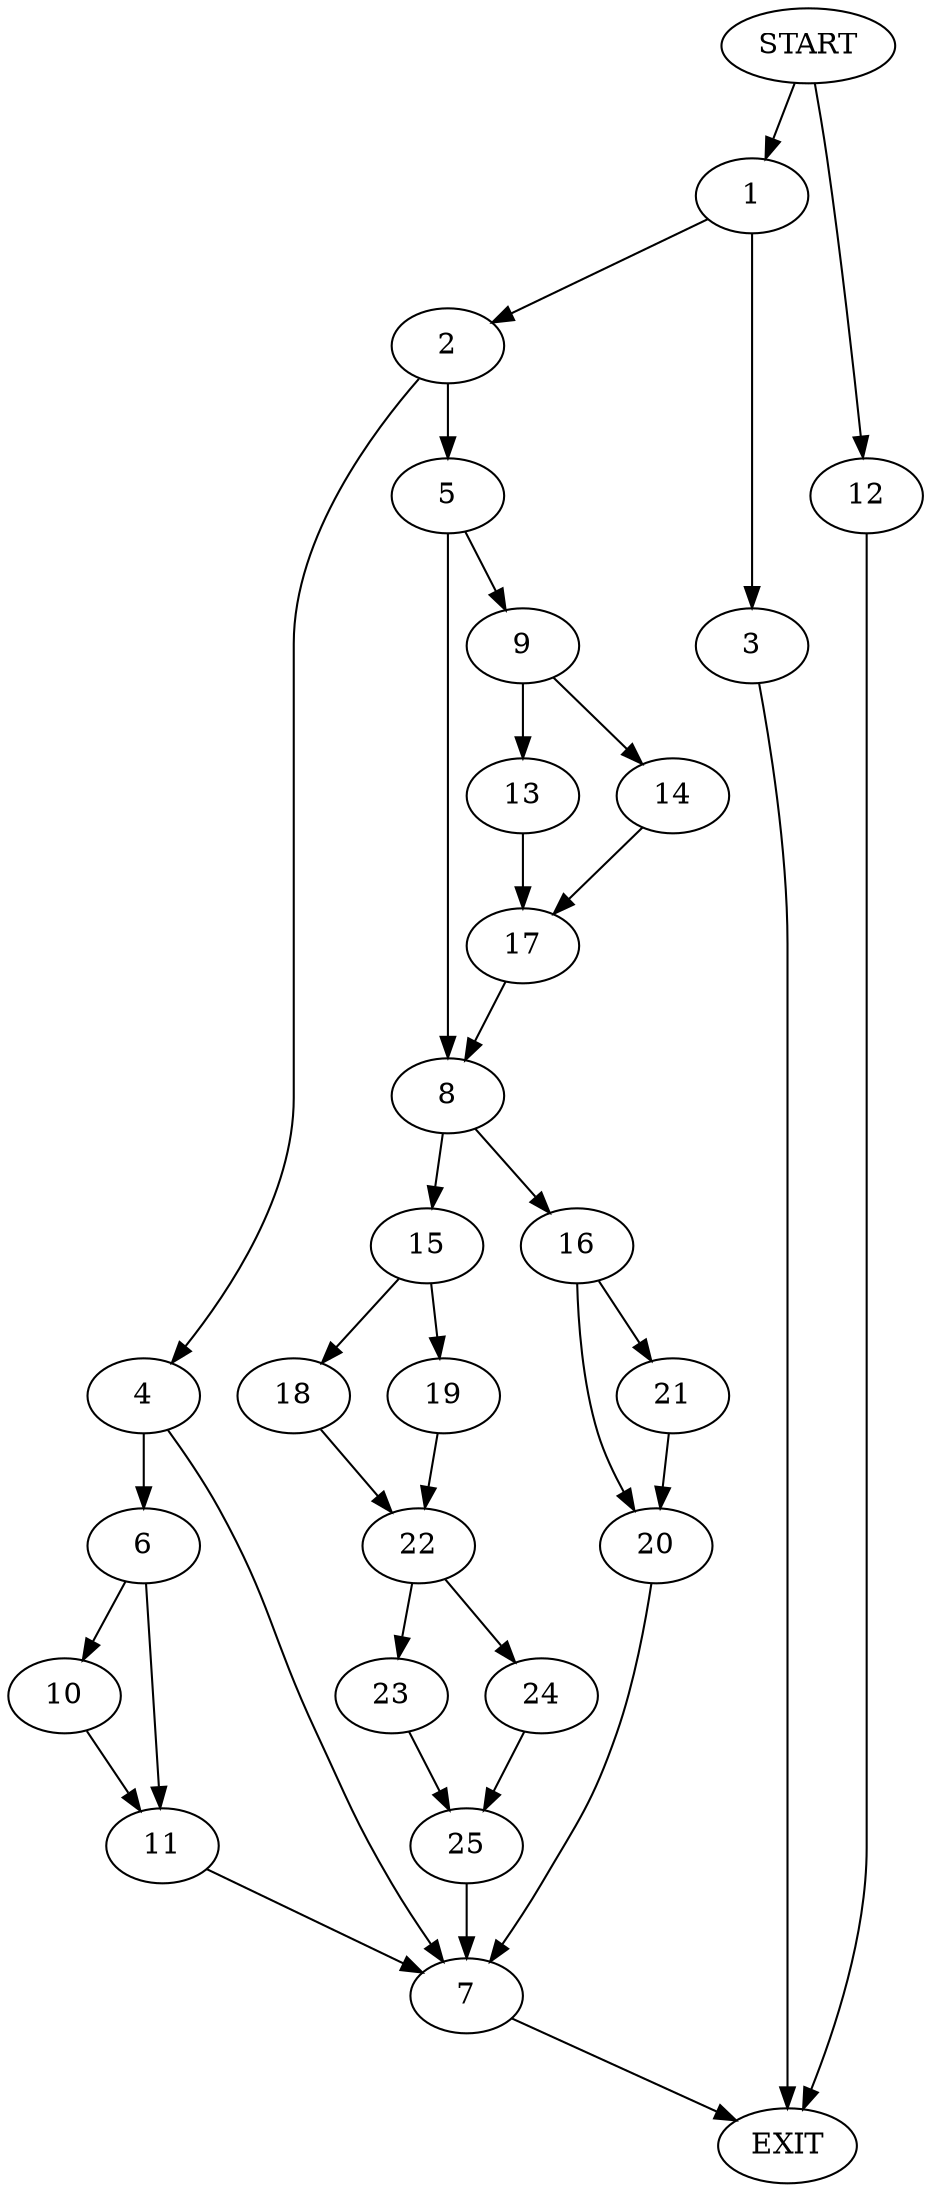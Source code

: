 digraph {
0 [label="START"]
26 [label="EXIT"]
0 -> 1
1 -> 2
1 -> 3
2 -> 4
2 -> 5
3 -> 26
4 -> 6
4 -> 7
5 -> 8
5 -> 9
7 -> 26
6 -> 10
6 -> 11
11 -> 7
10 -> 11
0 -> 12
12 -> 26
9 -> 13
9 -> 14
8 -> 15
8 -> 16
14 -> 17
13 -> 17
17 -> 8
15 -> 18
15 -> 19
16 -> 20
16 -> 21
19 -> 22
18 -> 22
22 -> 23
22 -> 24
23 -> 25
24 -> 25
25 -> 7
21 -> 20
20 -> 7
}
